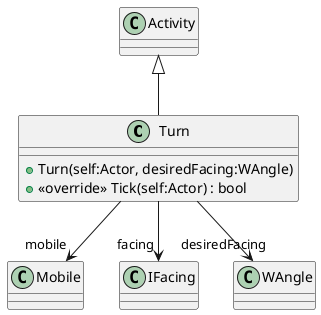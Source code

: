 @startuml
class Turn {
    + Turn(self:Actor, desiredFacing:WAngle)
    + <<override>> Tick(self:Actor) : bool
}
Activity <|-- Turn
Turn --> "mobile" Mobile
Turn --> "facing" IFacing
Turn --> "desiredFacing" WAngle
@enduml
